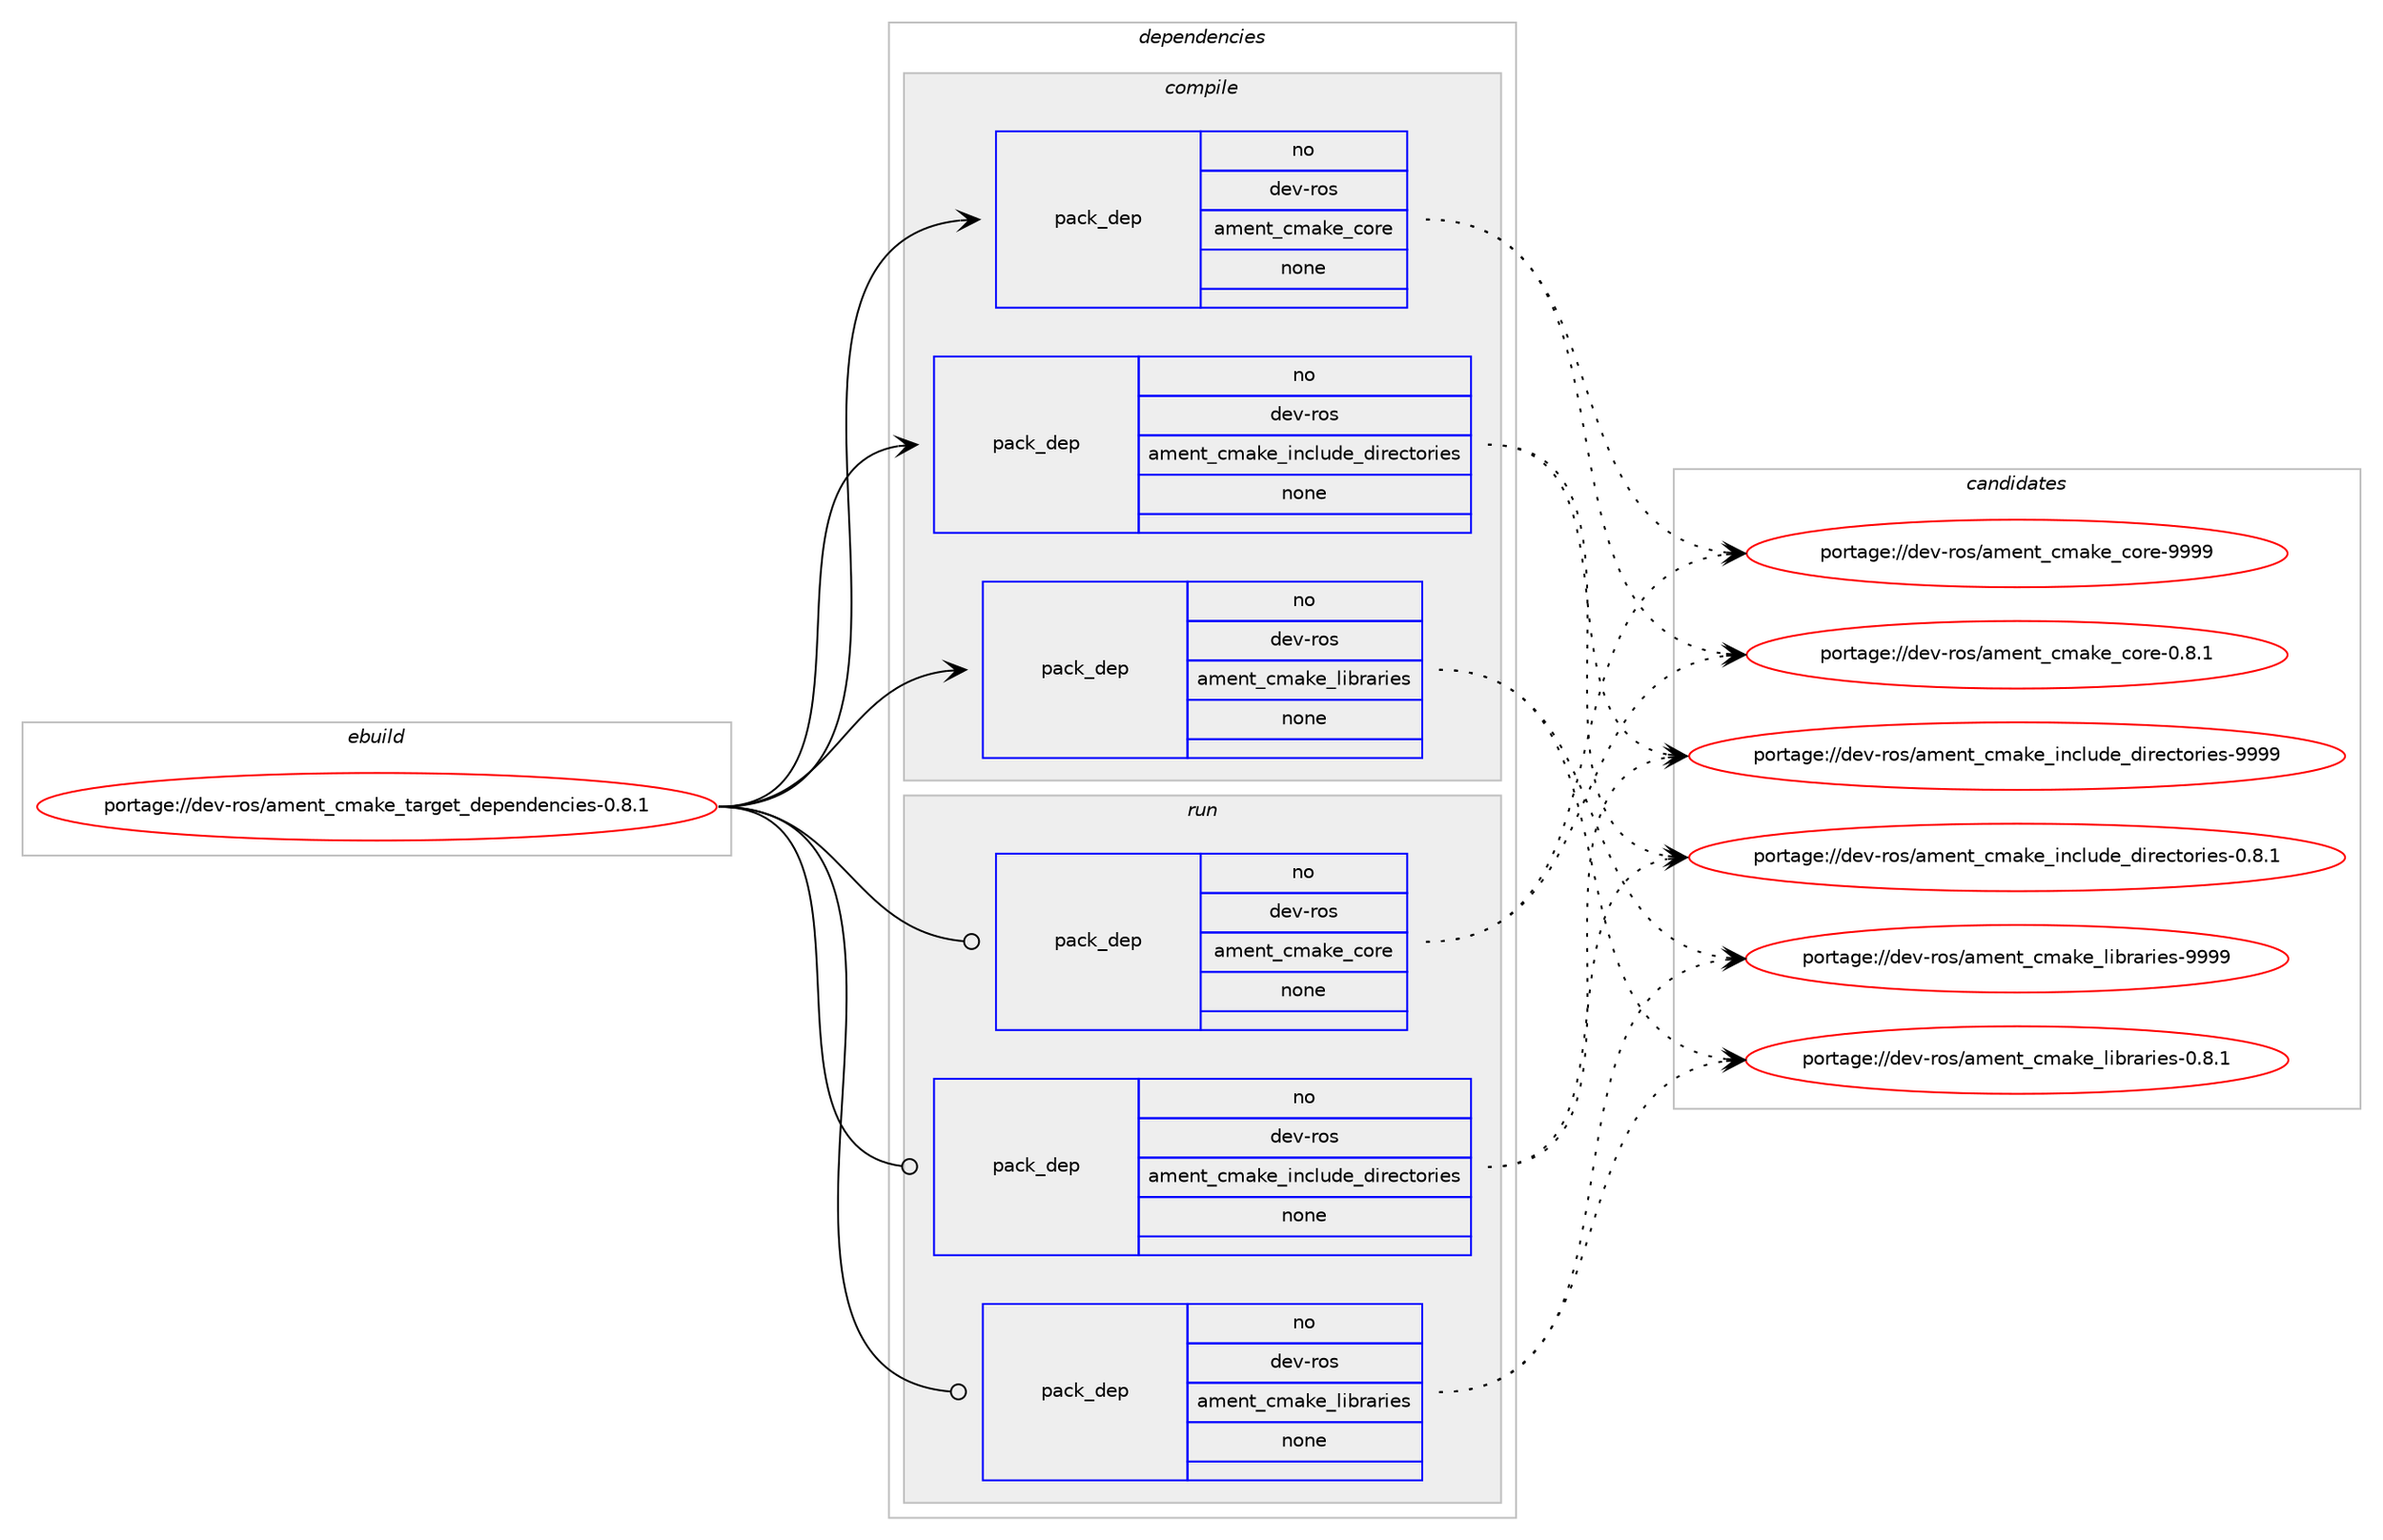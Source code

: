 digraph prolog {

# *************
# Graph options
# *************

newrank=true;
concentrate=true;
compound=true;
graph [rankdir=LR,fontname=Helvetica,fontsize=10,ranksep=1.5];#, ranksep=2.5, nodesep=0.2];
edge  [arrowhead=vee];
node  [fontname=Helvetica,fontsize=10];

# **********
# The ebuild
# **********

subgraph cluster_leftcol {
color=gray;
label=<<i>ebuild</i>>;
id [label="portage://dev-ros/ament_cmake_target_dependencies-0.8.1", color=red, width=4, href="../dev-ros/ament_cmake_target_dependencies-0.8.1.svg"];
}

# ****************
# The dependencies
# ****************

subgraph cluster_midcol {
color=gray;
label=<<i>dependencies</i>>;
subgraph cluster_compile {
fillcolor="#eeeeee";
style=filled;
label=<<i>compile</i>>;
subgraph pack304325 {
dependency411080 [label=<<TABLE BORDER="0" CELLBORDER="1" CELLSPACING="0" CELLPADDING="4" WIDTH="220"><TR><TD ROWSPAN="6" CELLPADDING="30">pack_dep</TD></TR><TR><TD WIDTH="110">no</TD></TR><TR><TD>dev-ros</TD></TR><TR><TD>ament_cmake_core</TD></TR><TR><TD>none</TD></TR><TR><TD></TD></TR></TABLE>>, shape=none, color=blue];
}
id:e -> dependency411080:w [weight=20,style="solid",arrowhead="vee"];
subgraph pack304326 {
dependency411081 [label=<<TABLE BORDER="0" CELLBORDER="1" CELLSPACING="0" CELLPADDING="4" WIDTH="220"><TR><TD ROWSPAN="6" CELLPADDING="30">pack_dep</TD></TR><TR><TD WIDTH="110">no</TD></TR><TR><TD>dev-ros</TD></TR><TR><TD>ament_cmake_include_directories</TD></TR><TR><TD>none</TD></TR><TR><TD></TD></TR></TABLE>>, shape=none, color=blue];
}
id:e -> dependency411081:w [weight=20,style="solid",arrowhead="vee"];
subgraph pack304327 {
dependency411082 [label=<<TABLE BORDER="0" CELLBORDER="1" CELLSPACING="0" CELLPADDING="4" WIDTH="220"><TR><TD ROWSPAN="6" CELLPADDING="30">pack_dep</TD></TR><TR><TD WIDTH="110">no</TD></TR><TR><TD>dev-ros</TD></TR><TR><TD>ament_cmake_libraries</TD></TR><TR><TD>none</TD></TR><TR><TD></TD></TR></TABLE>>, shape=none, color=blue];
}
id:e -> dependency411082:w [weight=20,style="solid",arrowhead="vee"];
}
subgraph cluster_compileandrun {
fillcolor="#eeeeee";
style=filled;
label=<<i>compile and run</i>>;
}
subgraph cluster_run {
fillcolor="#eeeeee";
style=filled;
label=<<i>run</i>>;
subgraph pack304328 {
dependency411083 [label=<<TABLE BORDER="0" CELLBORDER="1" CELLSPACING="0" CELLPADDING="4" WIDTH="220"><TR><TD ROWSPAN="6" CELLPADDING="30">pack_dep</TD></TR><TR><TD WIDTH="110">no</TD></TR><TR><TD>dev-ros</TD></TR><TR><TD>ament_cmake_core</TD></TR><TR><TD>none</TD></TR><TR><TD></TD></TR></TABLE>>, shape=none, color=blue];
}
id:e -> dependency411083:w [weight=20,style="solid",arrowhead="odot"];
subgraph pack304329 {
dependency411084 [label=<<TABLE BORDER="0" CELLBORDER="1" CELLSPACING="0" CELLPADDING="4" WIDTH="220"><TR><TD ROWSPAN="6" CELLPADDING="30">pack_dep</TD></TR><TR><TD WIDTH="110">no</TD></TR><TR><TD>dev-ros</TD></TR><TR><TD>ament_cmake_include_directories</TD></TR><TR><TD>none</TD></TR><TR><TD></TD></TR></TABLE>>, shape=none, color=blue];
}
id:e -> dependency411084:w [weight=20,style="solid",arrowhead="odot"];
subgraph pack304330 {
dependency411085 [label=<<TABLE BORDER="0" CELLBORDER="1" CELLSPACING="0" CELLPADDING="4" WIDTH="220"><TR><TD ROWSPAN="6" CELLPADDING="30">pack_dep</TD></TR><TR><TD WIDTH="110">no</TD></TR><TR><TD>dev-ros</TD></TR><TR><TD>ament_cmake_libraries</TD></TR><TR><TD>none</TD></TR><TR><TD></TD></TR></TABLE>>, shape=none, color=blue];
}
id:e -> dependency411085:w [weight=20,style="solid",arrowhead="odot"];
}
}

# **************
# The candidates
# **************

subgraph cluster_choices {
rank=same;
color=gray;
label=<<i>candidates</i>>;

subgraph choice304325 {
color=black;
nodesep=1;
choice10010111845114111115479710910111011695991099710710195991111141014557575757 [label="portage://dev-ros/ament_cmake_core-9999", color=red, width=4,href="../dev-ros/ament_cmake_core-9999.svg"];
choice1001011184511411111547971091011101169599109971071019599111114101454846564649 [label="portage://dev-ros/ament_cmake_core-0.8.1", color=red, width=4,href="../dev-ros/ament_cmake_core-0.8.1.svg"];
dependency411080:e -> choice10010111845114111115479710910111011695991099710710195991111141014557575757:w [style=dotted,weight="100"];
dependency411080:e -> choice1001011184511411111547971091011101169599109971071019599111114101454846564649:w [style=dotted,weight="100"];
}
subgraph choice304326 {
color=black;
nodesep=1;
choice100101118451141111154797109101110116959910997107101951051109910811710010195100105114101991161111141051011154557575757 [label="portage://dev-ros/ament_cmake_include_directories-9999", color=red, width=4,href="../dev-ros/ament_cmake_include_directories-9999.svg"];
choice10010111845114111115479710910111011695991099710710195105110991081171001019510010511410199116111114105101115454846564649 [label="portage://dev-ros/ament_cmake_include_directories-0.8.1", color=red, width=4,href="../dev-ros/ament_cmake_include_directories-0.8.1.svg"];
dependency411081:e -> choice100101118451141111154797109101110116959910997107101951051109910811710010195100105114101991161111141051011154557575757:w [style=dotted,weight="100"];
dependency411081:e -> choice10010111845114111115479710910111011695991099710710195105110991081171001019510010511410199116111114105101115454846564649:w [style=dotted,weight="100"];
}
subgraph choice304327 {
color=black;
nodesep=1;
choice1001011184511411111547971091011101169599109971071019510810598114971141051011154557575757 [label="portage://dev-ros/ament_cmake_libraries-9999", color=red, width=4,href="../dev-ros/ament_cmake_libraries-9999.svg"];
choice100101118451141111154797109101110116959910997107101951081059811497114105101115454846564649 [label="portage://dev-ros/ament_cmake_libraries-0.8.1", color=red, width=4,href="../dev-ros/ament_cmake_libraries-0.8.1.svg"];
dependency411082:e -> choice1001011184511411111547971091011101169599109971071019510810598114971141051011154557575757:w [style=dotted,weight="100"];
dependency411082:e -> choice100101118451141111154797109101110116959910997107101951081059811497114105101115454846564649:w [style=dotted,weight="100"];
}
subgraph choice304328 {
color=black;
nodesep=1;
choice10010111845114111115479710910111011695991099710710195991111141014557575757 [label="portage://dev-ros/ament_cmake_core-9999", color=red, width=4,href="../dev-ros/ament_cmake_core-9999.svg"];
choice1001011184511411111547971091011101169599109971071019599111114101454846564649 [label="portage://dev-ros/ament_cmake_core-0.8.1", color=red, width=4,href="../dev-ros/ament_cmake_core-0.8.1.svg"];
dependency411083:e -> choice10010111845114111115479710910111011695991099710710195991111141014557575757:w [style=dotted,weight="100"];
dependency411083:e -> choice1001011184511411111547971091011101169599109971071019599111114101454846564649:w [style=dotted,weight="100"];
}
subgraph choice304329 {
color=black;
nodesep=1;
choice100101118451141111154797109101110116959910997107101951051109910811710010195100105114101991161111141051011154557575757 [label="portage://dev-ros/ament_cmake_include_directories-9999", color=red, width=4,href="../dev-ros/ament_cmake_include_directories-9999.svg"];
choice10010111845114111115479710910111011695991099710710195105110991081171001019510010511410199116111114105101115454846564649 [label="portage://dev-ros/ament_cmake_include_directories-0.8.1", color=red, width=4,href="../dev-ros/ament_cmake_include_directories-0.8.1.svg"];
dependency411084:e -> choice100101118451141111154797109101110116959910997107101951051109910811710010195100105114101991161111141051011154557575757:w [style=dotted,weight="100"];
dependency411084:e -> choice10010111845114111115479710910111011695991099710710195105110991081171001019510010511410199116111114105101115454846564649:w [style=dotted,weight="100"];
}
subgraph choice304330 {
color=black;
nodesep=1;
choice1001011184511411111547971091011101169599109971071019510810598114971141051011154557575757 [label="portage://dev-ros/ament_cmake_libraries-9999", color=red, width=4,href="../dev-ros/ament_cmake_libraries-9999.svg"];
choice100101118451141111154797109101110116959910997107101951081059811497114105101115454846564649 [label="portage://dev-ros/ament_cmake_libraries-0.8.1", color=red, width=4,href="../dev-ros/ament_cmake_libraries-0.8.1.svg"];
dependency411085:e -> choice1001011184511411111547971091011101169599109971071019510810598114971141051011154557575757:w [style=dotted,weight="100"];
dependency411085:e -> choice100101118451141111154797109101110116959910997107101951081059811497114105101115454846564649:w [style=dotted,weight="100"];
}
}

}
